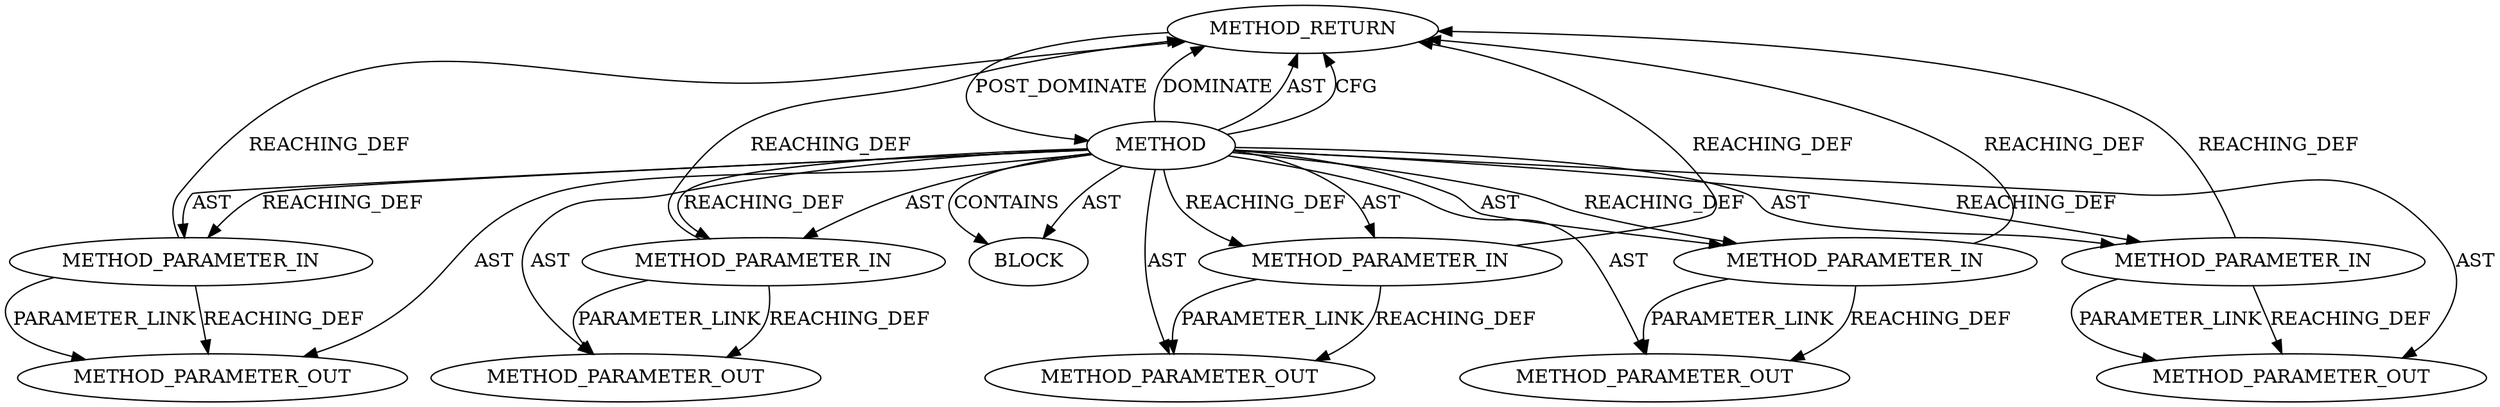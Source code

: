 digraph {
  12925 [label=METHOD_RETURN ORDER=2 CODE="RET" TYPE_FULL_NAME="ANY" EVALUATION_STRATEGY="BY_VALUE"]
  12918 [label=METHOD AST_PARENT_TYPE="NAMESPACE_BLOCK" AST_PARENT_FULL_NAME="<global>" ORDER=0 CODE="<empty>" FULL_NAME="pr_info" IS_EXTERNAL=true FILENAME="<empty>" SIGNATURE="" NAME="pr_info"]
  12919 [label=METHOD_PARAMETER_IN ORDER=1 CODE="p1" IS_VARIADIC=false TYPE_FULL_NAME="ANY" EVALUATION_STRATEGY="BY_VALUE" INDEX=1 NAME="p1"]
  12922 [label=METHOD_PARAMETER_IN ORDER=4 CODE="p4" IS_VARIADIC=false TYPE_FULL_NAME="ANY" EVALUATION_STRATEGY="BY_VALUE" INDEX=4 NAME="p4"]
  12921 [label=METHOD_PARAMETER_IN ORDER=3 CODE="p3" IS_VARIADIC=false TYPE_FULL_NAME="ANY" EVALUATION_STRATEGY="BY_VALUE" INDEX=3 NAME="p3"]
  13651 [label=METHOD_PARAMETER_OUT ORDER=5 CODE="p5" IS_VARIADIC=false TYPE_FULL_NAME="ANY" EVALUATION_STRATEGY="BY_VALUE" INDEX=5 NAME="p5"]
  12924 [label=BLOCK ORDER=1 ARGUMENT_INDEX=1 CODE="<empty>" TYPE_FULL_NAME="ANY"]
  13647 [label=METHOD_PARAMETER_OUT ORDER=1 CODE="p1" IS_VARIADIC=false TYPE_FULL_NAME="ANY" EVALUATION_STRATEGY="BY_VALUE" INDEX=1 NAME="p1"]
  13649 [label=METHOD_PARAMETER_OUT ORDER=3 CODE="p3" IS_VARIADIC=false TYPE_FULL_NAME="ANY" EVALUATION_STRATEGY="BY_VALUE" INDEX=3 NAME="p3"]
  13650 [label=METHOD_PARAMETER_OUT ORDER=4 CODE="p4" IS_VARIADIC=false TYPE_FULL_NAME="ANY" EVALUATION_STRATEGY="BY_VALUE" INDEX=4 NAME="p4"]
  12920 [label=METHOD_PARAMETER_IN ORDER=2 CODE="p2" IS_VARIADIC=false TYPE_FULL_NAME="ANY" EVALUATION_STRATEGY="BY_VALUE" INDEX=2 NAME="p2"]
  13648 [label=METHOD_PARAMETER_OUT ORDER=2 CODE="p2" IS_VARIADIC=false TYPE_FULL_NAME="ANY" EVALUATION_STRATEGY="BY_VALUE" INDEX=2 NAME="p2"]
  12923 [label=METHOD_PARAMETER_IN ORDER=5 CODE="p5" IS_VARIADIC=false TYPE_FULL_NAME="ANY" EVALUATION_STRATEGY="BY_VALUE" INDEX=5 NAME="p5"]
  12923 -> 13651 [label=PARAMETER_LINK ]
  12918 -> 12919 [label=REACHING_DEF VARIABLE=""]
  12918 -> 12921 [label=AST ]
  12918 -> 12925 [label=DOMINATE ]
  12921 -> 13649 [label=PARAMETER_LINK ]
  12918 -> 12924 [label=AST ]
  12921 -> 12925 [label=REACHING_DEF VARIABLE="p3"]
  12921 -> 13649 [label=REACHING_DEF VARIABLE="p3"]
  12918 -> 13648 [label=AST ]
  12925 -> 12918 [label=POST_DOMINATE ]
  12923 -> 12925 [label=REACHING_DEF VARIABLE="p5"]
  12918 -> 12922 [label=REACHING_DEF VARIABLE=""]
  12918 -> 12922 [label=AST ]
  12918 -> 13649 [label=AST ]
  12918 -> 12920 [label=AST ]
  12922 -> 12925 [label=REACHING_DEF VARIABLE="p4"]
  12923 -> 13651 [label=REACHING_DEF VARIABLE="p5"]
  12919 -> 13647 [label=PARAMETER_LINK ]
  12918 -> 12923 [label=REACHING_DEF VARIABLE=""]
  12918 -> 12921 [label=REACHING_DEF VARIABLE=""]
  12918 -> 12924 [label=CONTAINS ]
  12918 -> 12925 [label=AST ]
  12922 -> 13650 [label=PARAMETER_LINK ]
  12920 -> 13648 [label=REACHING_DEF VARIABLE="p2"]
  12920 -> 13648 [label=PARAMETER_LINK ]
  12918 -> 13650 [label=AST ]
  12918 -> 13647 [label=AST ]
  12919 -> 12925 [label=REACHING_DEF VARIABLE="p1"]
  12918 -> 12925 [label=CFG ]
  12918 -> 13651 [label=AST ]
  12918 -> 12923 [label=AST ]
  12920 -> 12925 [label=REACHING_DEF VARIABLE="p2"]
  12919 -> 13647 [label=REACHING_DEF VARIABLE="p1"]
  12918 -> 12920 [label=REACHING_DEF VARIABLE=""]
  12922 -> 13650 [label=REACHING_DEF VARIABLE="p4"]
  12918 -> 12919 [label=AST ]
}
